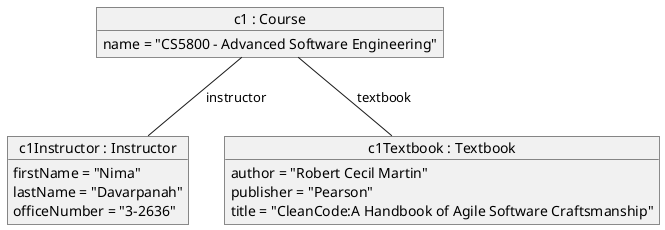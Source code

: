 @startuml
top to bottom direction

object "c1 : Course" as c1
c1 : name = "CS5800 - Advanced Software Engineering"

object "c1Instructor : Instructor" as i1
i1 : firstName = "Nima"
i1 : lastName = "Davarpanah"
i1 : officeNumber = "3-2636"

object "c1Textbook : Textbook" as t1
t1 : author = "Robert Cecil Martin"
t1 : publisher = "Pearson"
t1 : title = "CleanCode:A Handbook of Agile Software Craftsmanship"

c1 -- i1 : instructor
c1 -- t1 : textbook
@enduml
